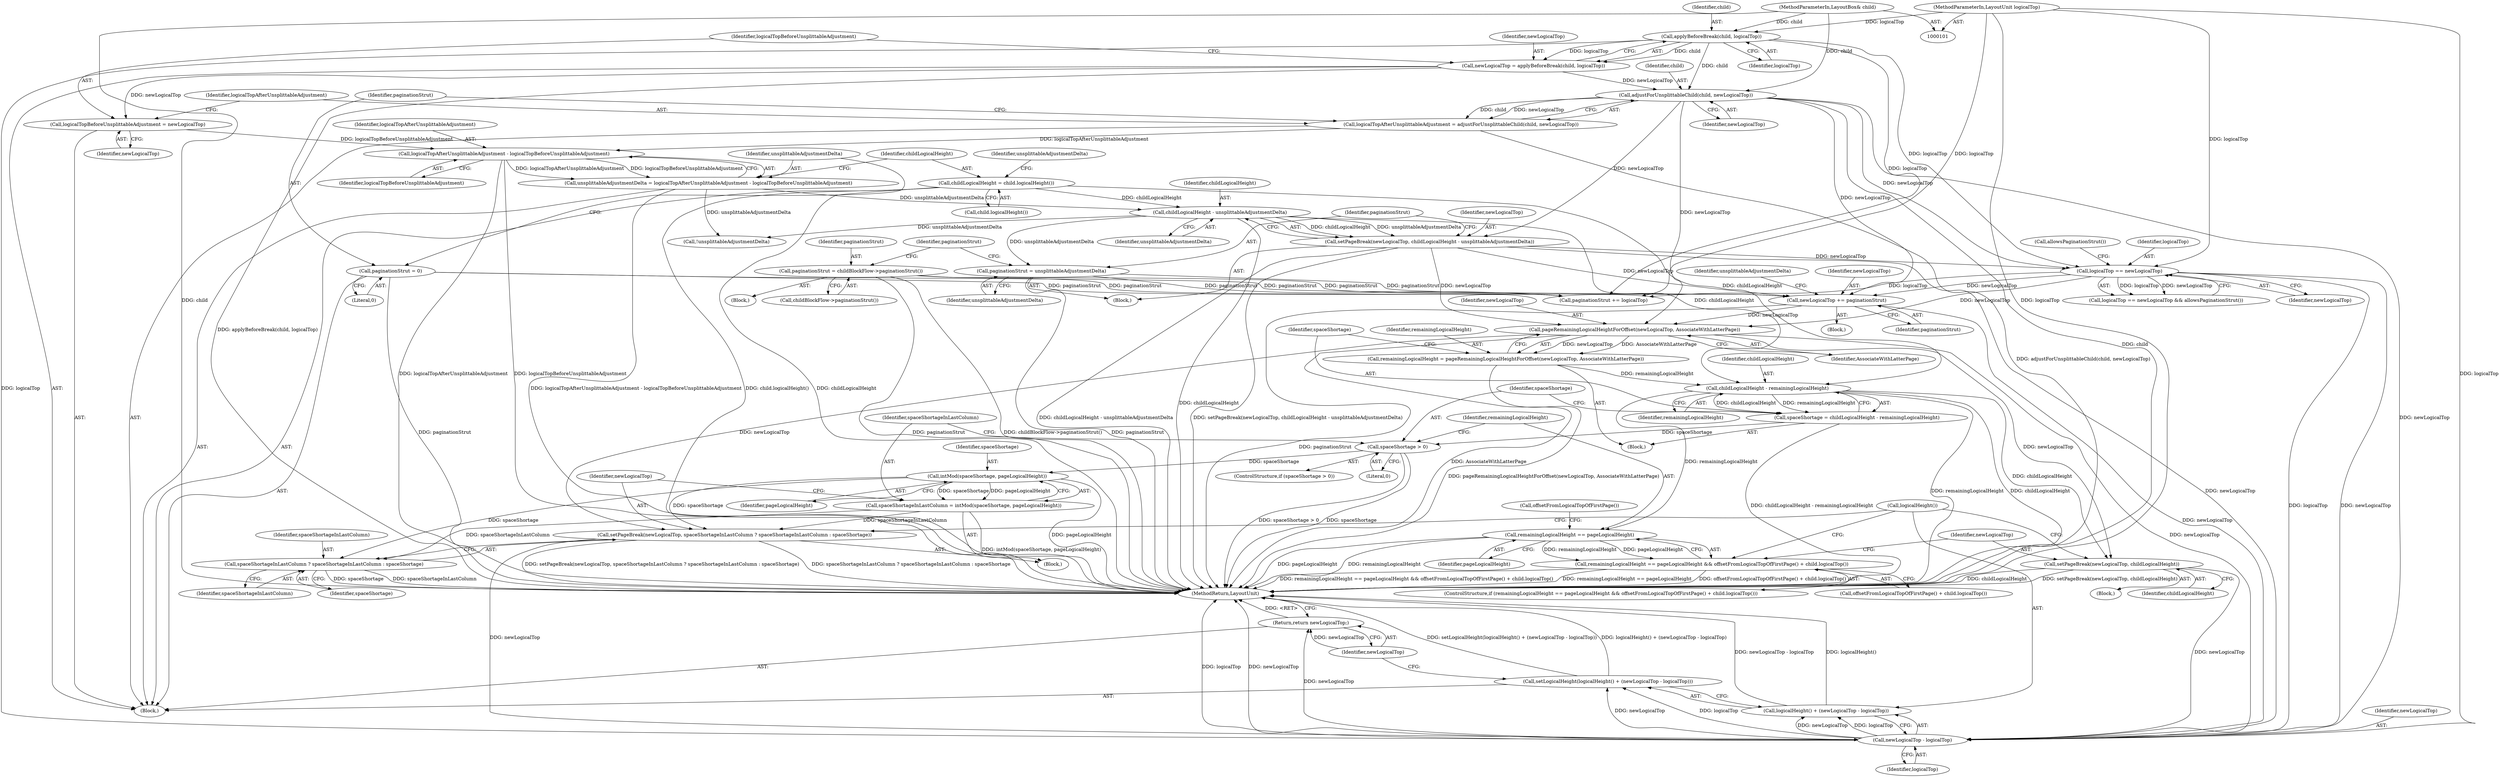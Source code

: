 digraph "0_Chrome_ce70785c73a2b7cf2b34de0d8439ca31929b4743@API" {
"1000212" [label="(Call,childLogicalHeight - remainingLogicalHeight)"];
"1000150" [label="(Call,childLogicalHeight - unsplittableAdjustmentDelta)"];
"1000142" [label="(Call,childLogicalHeight = child.logicalHeight())"];
"1000136" [label="(Call,unsplittableAdjustmentDelta = logicalTopAfterUnsplittableAdjustment - logicalTopBeforeUnsplittableAdjustment)"];
"1000138" [label="(Call,logicalTopAfterUnsplittableAdjustment - logicalTopBeforeUnsplittableAdjustment)"];
"1000126" [label="(Call,logicalTopAfterUnsplittableAdjustment = adjustForUnsplittableChild(child, newLogicalTop))"];
"1000128" [label="(Call,adjustForUnsplittableChild(child, newLogicalTop))"];
"1000118" [label="(Call,applyBeforeBreak(child, logicalTop))"];
"1000103" [label="(MethodParameterIn,LayoutBox& child)"];
"1000102" [label="(MethodParameterIn,LayoutUnit logicalTop)"];
"1000116" [label="(Call,newLogicalTop = applyBeforeBreak(child, logicalTop))"];
"1000122" [label="(Call,logicalTopBeforeUnsplittableAdjustment = newLogicalTop)"];
"1000204" [label="(Call,remainingLogicalHeight = pageRemainingLogicalHeightForOffset(newLogicalTop, AssociateWithLatterPage))"];
"1000206" [label="(Call,pageRemainingLogicalHeightForOffset(newLogicalTop, AssociateWithLatterPage))"];
"1000193" [label="(Call,newLogicalTop += paginationStrut)"];
"1000132" [label="(Call,paginationStrut = 0)"];
"1000153" [label="(Call,paginationStrut = unsplittableAdjustmentDelta)"];
"1000162" [label="(Call,paginationStrut = childBlockFlow->paginationStrut())"];
"1000148" [label="(Call,setPageBreak(newLogicalTop, childLogicalHeight - unsplittableAdjustmentDelta))"];
"1000172" [label="(Call,logicalTop == newLogicalTop)"];
"1000210" [label="(Call,spaceShortage = childLogicalHeight - remainingLogicalHeight)"];
"1000216" [label="(Call,spaceShortage > 0)"];
"1000223" [label="(Call,intMod(spaceShortage, pageLogicalHeight))"];
"1000221" [label="(Call,spaceShortageInLastColumn = intMod(spaceShortage, pageLogicalHeight))"];
"1000226" [label="(Call,setPageBreak(newLogicalTop, spaceShortageInLastColumn ? spaceShortageInLastColumn : spaceShortage))"];
"1000248" [label="(Call,newLogicalTop - logicalTop)"];
"1000245" [label="(Call,setLogicalHeight(logicalHeight() + (newLogicalTop - logicalTop)))"];
"1000246" [label="(Call,logicalHeight() + (newLogicalTop - logicalTop))"];
"1000251" [label="(Return,return newLogicalTop;)"];
"1000228" [label="(Call,spaceShortageInLastColumn ? spaceShortageInLastColumn : spaceShortage)"];
"1000235" [label="(Call,remainingLogicalHeight == pageLogicalHeight)"];
"1000234" [label="(Call,remainingLogicalHeight == pageLogicalHeight && offsetFromLogicalTopOfFirstPage() + child.logicalTop())"];
"1000242" [label="(Call,setPageBreak(newLogicalTop, childLogicalHeight))"];
"1000195" [label="(Identifier,paginationStrut)"];
"1000204" [label="(Call,remainingLogicalHeight = pageRemainingLogicalHeightForOffset(newLogicalTop, AssociateWithLatterPage))"];
"1000225" [label="(Identifier,pageLogicalHeight)"];
"1000172" [label="(Call,logicalTop == newLogicalTop)"];
"1000132" [label="(Call,paginationStrut = 0)"];
"1000234" [label="(Call,remainingLogicalHeight == pageLogicalHeight && offsetFromLogicalTopOfFirstPage() + child.logicalTop())"];
"1000130" [label="(Identifier,newLogicalTop)"];
"1000103" [label="(MethodParameterIn,LayoutBox& child)"];
"1000105" [label="(Block,)"];
"1000251" [label="(Return,return newLogicalTop;)"];
"1000162" [label="(Call,paginationStrut = childBlockFlow->paginationStrut())"];
"1000248" [label="(Call,newLogicalTop - logicalTop)"];
"1000242" [label="(Call,setPageBreak(newLogicalTop, childLogicalHeight))"];
"1000122" [label="(Call,logicalTopBeforeUnsplittableAdjustment = newLogicalTop)"];
"1000116" [label="(Call,newLogicalTop = applyBeforeBreak(child, logicalTop))"];
"1000194" [label="(Identifier,newLogicalTop)"];
"1000198" [label="(Identifier,unsplittableAdjustmentDelta)"];
"1000175" [label="(Call,allowsPaginationStrut())"];
"1000137" [label="(Identifier,unsplittableAdjustmentDelta)"];
"1000219" [label="(Block,)"];
"1000215" [label="(ControlStructure,if (spaceShortage > 0))"];
"1000150" [label="(Call,childLogicalHeight - unsplittableAdjustmentDelta)"];
"1000212" [label="(Call,childLogicalHeight - remainingLogicalHeight)"];
"1000253" [label="(MethodReturn,LayoutUnit)"];
"1000226" [label="(Call,setPageBreak(newLogicalTop, spaceShortageInLastColumn ? spaceShortageInLastColumn : spaceShortage))"];
"1000154" [label="(Identifier,paginationStrut)"];
"1000224" [label="(Identifier,spaceShortage)"];
"1000152" [label="(Identifier,unsplittableAdjustmentDelta)"];
"1000246" [label="(Call,logicalHeight() + (newLogicalTop - logicalTop))"];
"1000243" [label="(Identifier,newLogicalTop)"];
"1000247" [label="(Call,logicalHeight())"];
"1000222" [label="(Identifier,spaceShortageInLastColumn)"];
"1000207" [label="(Identifier,newLogicalTop)"];
"1000193" [label="(Call,newLogicalTop += paginationStrut)"];
"1000126" [label="(Call,logicalTopAfterUnsplittableAdjustment = adjustForUnsplittableChild(child, newLogicalTop))"];
"1000151" [label="(Identifier,childLogicalHeight)"];
"1000216" [label="(Call,spaceShortage > 0)"];
"1000148" [label="(Call,setPageBreak(newLogicalTop, childLogicalHeight - unsplittableAdjustmentDelta))"];
"1000147" [label="(Block,)"];
"1000239" [label="(Call,offsetFromLogicalTopOfFirstPage())"];
"1000177" [label="(Call,paginationStrut += logicalTop)"];
"1000146" [label="(Identifier,unsplittableAdjustmentDelta)"];
"1000161" [label="(Block,)"];
"1000133" [label="(Identifier,paginationStrut)"];
"1000227" [label="(Identifier,newLogicalTop)"];
"1000149" [label="(Identifier,newLogicalTop)"];
"1000139" [label="(Identifier,logicalTopAfterUnsplittableAdjustment)"];
"1000163" [label="(Identifier,paginationStrut)"];
"1000155" [label="(Identifier,unsplittableAdjustmentDelta)"];
"1000250" [label="(Identifier,logicalTop)"];
"1000192" [label="(Block,)"];
"1000206" [label="(Call,pageRemainingLogicalHeightForOffset(newLogicalTop, AssociateWithLatterPage))"];
"1000153" [label="(Call,paginationStrut = unsplittableAdjustmentDelta)"];
"1000236" [label="(Identifier,remainingLogicalHeight)"];
"1000228" [label="(Call,spaceShortageInLastColumn ? spaceShortageInLastColumn : spaceShortage)"];
"1000230" [label="(Identifier,spaceShortageInLastColumn)"];
"1000124" [label="(Identifier,newLogicalTop)"];
"1000233" [label="(ControlStructure,if (remainingLogicalHeight == pageLogicalHeight && offsetFromLogicalTopOfFirstPage() + child.logicalTop()))"];
"1000218" [label="(Literal,0)"];
"1000221" [label="(Call,spaceShortageInLastColumn = intMod(spaceShortage, pageLogicalHeight))"];
"1000140" [label="(Identifier,logicalTopBeforeUnsplittableAdjustment)"];
"1000164" [label="(Call,childBlockFlow->paginationStrut())"];
"1000245" [label="(Call,setLogicalHeight(logicalHeight() + (newLogicalTop - logicalTop)))"];
"1000171" [label="(Call,logicalTop == newLogicalTop && allowsPaginationStrut())"];
"1000235" [label="(Call,remainingLogicalHeight == pageLogicalHeight)"];
"1000129" [label="(Identifier,child)"];
"1000238" [label="(Call,offsetFromLogicalTopOfFirstPage() + child.logicalTop())"];
"1000118" [label="(Call,applyBeforeBreak(child, logicalTop))"];
"1000214" [label="(Identifier,remainingLogicalHeight)"];
"1000136" [label="(Call,unsplittableAdjustmentDelta = logicalTopAfterUnsplittableAdjustment - logicalTopBeforeUnsplittableAdjustment)"];
"1000197" [label="(Call,!unsplittableAdjustmentDelta)"];
"1000249" [label="(Identifier,newLogicalTop)"];
"1000144" [label="(Call,child.logicalHeight())"];
"1000119" [label="(Identifier,child)"];
"1000120" [label="(Identifier,logicalTop)"];
"1000244" [label="(Identifier,childLogicalHeight)"];
"1000117" [label="(Identifier,newLogicalTop)"];
"1000229" [label="(Identifier,spaceShortageInLastColumn)"];
"1000166" [label="(Identifier,paginationStrut)"];
"1000143" [label="(Identifier,childLogicalHeight)"];
"1000128" [label="(Call,adjustForUnsplittableChild(child, newLogicalTop))"];
"1000138" [label="(Call,logicalTopAfterUnsplittableAdjustment - logicalTopBeforeUnsplittableAdjustment)"];
"1000241" [label="(Block,)"];
"1000223" [label="(Call,intMod(spaceShortage, pageLogicalHeight))"];
"1000208" [label="(Identifier,AssociateWithLatterPage)"];
"1000211" [label="(Identifier,spaceShortage)"];
"1000231" [label="(Identifier,spaceShortage)"];
"1000202" [label="(Block,)"];
"1000205" [label="(Identifier,remainingLogicalHeight)"];
"1000102" [label="(MethodParameterIn,LayoutUnit logicalTop)"];
"1000174" [label="(Identifier,newLogicalTop)"];
"1000210" [label="(Call,spaceShortage = childLogicalHeight - remainingLogicalHeight)"];
"1000237" [label="(Identifier,pageLogicalHeight)"];
"1000142" [label="(Call,childLogicalHeight = child.logicalHeight())"];
"1000213" [label="(Identifier,childLogicalHeight)"];
"1000127" [label="(Identifier,logicalTopAfterUnsplittableAdjustment)"];
"1000217" [label="(Identifier,spaceShortage)"];
"1000252" [label="(Identifier,newLogicalTop)"];
"1000123" [label="(Identifier,logicalTopBeforeUnsplittableAdjustment)"];
"1000173" [label="(Identifier,logicalTop)"];
"1000134" [label="(Literal,0)"];
"1000212" -> "1000210"  [label="AST: "];
"1000212" -> "1000214"  [label="CFG: "];
"1000213" -> "1000212"  [label="AST: "];
"1000214" -> "1000212"  [label="AST: "];
"1000210" -> "1000212"  [label="CFG: "];
"1000212" -> "1000253"  [label="DDG: remainingLogicalHeight"];
"1000212" -> "1000253"  [label="DDG: childLogicalHeight"];
"1000212" -> "1000210"  [label="DDG: childLogicalHeight"];
"1000212" -> "1000210"  [label="DDG: remainingLogicalHeight"];
"1000150" -> "1000212"  [label="DDG: childLogicalHeight"];
"1000142" -> "1000212"  [label="DDG: childLogicalHeight"];
"1000204" -> "1000212"  [label="DDG: remainingLogicalHeight"];
"1000212" -> "1000235"  [label="DDG: remainingLogicalHeight"];
"1000212" -> "1000242"  [label="DDG: childLogicalHeight"];
"1000150" -> "1000148"  [label="AST: "];
"1000150" -> "1000152"  [label="CFG: "];
"1000151" -> "1000150"  [label="AST: "];
"1000152" -> "1000150"  [label="AST: "];
"1000148" -> "1000150"  [label="CFG: "];
"1000150" -> "1000253"  [label="DDG: childLogicalHeight"];
"1000150" -> "1000148"  [label="DDG: childLogicalHeight"];
"1000150" -> "1000148"  [label="DDG: unsplittableAdjustmentDelta"];
"1000142" -> "1000150"  [label="DDG: childLogicalHeight"];
"1000136" -> "1000150"  [label="DDG: unsplittableAdjustmentDelta"];
"1000150" -> "1000153"  [label="DDG: unsplittableAdjustmentDelta"];
"1000150" -> "1000197"  [label="DDG: unsplittableAdjustmentDelta"];
"1000142" -> "1000105"  [label="AST: "];
"1000142" -> "1000144"  [label="CFG: "];
"1000143" -> "1000142"  [label="AST: "];
"1000144" -> "1000142"  [label="AST: "];
"1000146" -> "1000142"  [label="CFG: "];
"1000142" -> "1000253"  [label="DDG: child.logicalHeight()"];
"1000142" -> "1000253"  [label="DDG: childLogicalHeight"];
"1000136" -> "1000105"  [label="AST: "];
"1000136" -> "1000138"  [label="CFG: "];
"1000137" -> "1000136"  [label="AST: "];
"1000138" -> "1000136"  [label="AST: "];
"1000143" -> "1000136"  [label="CFG: "];
"1000136" -> "1000253"  [label="DDG: logicalTopAfterUnsplittableAdjustment - logicalTopBeforeUnsplittableAdjustment"];
"1000138" -> "1000136"  [label="DDG: logicalTopAfterUnsplittableAdjustment"];
"1000138" -> "1000136"  [label="DDG: logicalTopBeforeUnsplittableAdjustment"];
"1000136" -> "1000197"  [label="DDG: unsplittableAdjustmentDelta"];
"1000138" -> "1000140"  [label="CFG: "];
"1000139" -> "1000138"  [label="AST: "];
"1000140" -> "1000138"  [label="AST: "];
"1000138" -> "1000253"  [label="DDG: logicalTopAfterUnsplittableAdjustment"];
"1000138" -> "1000253"  [label="DDG: logicalTopBeforeUnsplittableAdjustment"];
"1000126" -> "1000138"  [label="DDG: logicalTopAfterUnsplittableAdjustment"];
"1000122" -> "1000138"  [label="DDG: logicalTopBeforeUnsplittableAdjustment"];
"1000126" -> "1000105"  [label="AST: "];
"1000126" -> "1000128"  [label="CFG: "];
"1000127" -> "1000126"  [label="AST: "];
"1000128" -> "1000126"  [label="AST: "];
"1000133" -> "1000126"  [label="CFG: "];
"1000126" -> "1000253"  [label="DDG: adjustForUnsplittableChild(child, newLogicalTop)"];
"1000128" -> "1000126"  [label="DDG: child"];
"1000128" -> "1000126"  [label="DDG: newLogicalTop"];
"1000128" -> "1000130"  [label="CFG: "];
"1000129" -> "1000128"  [label="AST: "];
"1000130" -> "1000128"  [label="AST: "];
"1000128" -> "1000253"  [label="DDG: child"];
"1000118" -> "1000128"  [label="DDG: child"];
"1000103" -> "1000128"  [label="DDG: child"];
"1000116" -> "1000128"  [label="DDG: newLogicalTop"];
"1000128" -> "1000148"  [label="DDG: newLogicalTop"];
"1000128" -> "1000172"  [label="DDG: newLogicalTop"];
"1000128" -> "1000193"  [label="DDG: newLogicalTop"];
"1000128" -> "1000206"  [label="DDG: newLogicalTop"];
"1000128" -> "1000248"  [label="DDG: newLogicalTop"];
"1000118" -> "1000116"  [label="AST: "];
"1000118" -> "1000120"  [label="CFG: "];
"1000119" -> "1000118"  [label="AST: "];
"1000120" -> "1000118"  [label="AST: "];
"1000116" -> "1000118"  [label="CFG: "];
"1000118" -> "1000116"  [label="DDG: child"];
"1000118" -> "1000116"  [label="DDG: logicalTop"];
"1000103" -> "1000118"  [label="DDG: child"];
"1000102" -> "1000118"  [label="DDG: logicalTop"];
"1000118" -> "1000172"  [label="DDG: logicalTop"];
"1000118" -> "1000177"  [label="DDG: logicalTop"];
"1000118" -> "1000248"  [label="DDG: logicalTop"];
"1000103" -> "1000101"  [label="AST: "];
"1000103" -> "1000253"  [label="DDG: child"];
"1000102" -> "1000101"  [label="AST: "];
"1000102" -> "1000253"  [label="DDG: logicalTop"];
"1000102" -> "1000172"  [label="DDG: logicalTop"];
"1000102" -> "1000177"  [label="DDG: logicalTop"];
"1000102" -> "1000248"  [label="DDG: logicalTop"];
"1000116" -> "1000105"  [label="AST: "];
"1000117" -> "1000116"  [label="AST: "];
"1000123" -> "1000116"  [label="CFG: "];
"1000116" -> "1000253"  [label="DDG: applyBeforeBreak(child, logicalTop)"];
"1000116" -> "1000122"  [label="DDG: newLogicalTop"];
"1000122" -> "1000105"  [label="AST: "];
"1000122" -> "1000124"  [label="CFG: "];
"1000123" -> "1000122"  [label="AST: "];
"1000124" -> "1000122"  [label="AST: "];
"1000127" -> "1000122"  [label="CFG: "];
"1000204" -> "1000202"  [label="AST: "];
"1000204" -> "1000206"  [label="CFG: "];
"1000205" -> "1000204"  [label="AST: "];
"1000206" -> "1000204"  [label="AST: "];
"1000211" -> "1000204"  [label="CFG: "];
"1000204" -> "1000253"  [label="DDG: pageRemainingLogicalHeightForOffset(newLogicalTop, AssociateWithLatterPage)"];
"1000206" -> "1000204"  [label="DDG: newLogicalTop"];
"1000206" -> "1000204"  [label="DDG: AssociateWithLatterPage"];
"1000206" -> "1000208"  [label="CFG: "];
"1000207" -> "1000206"  [label="AST: "];
"1000208" -> "1000206"  [label="AST: "];
"1000206" -> "1000253"  [label="DDG: AssociateWithLatterPage"];
"1000193" -> "1000206"  [label="DDG: newLogicalTop"];
"1000148" -> "1000206"  [label="DDG: newLogicalTop"];
"1000172" -> "1000206"  [label="DDG: newLogicalTop"];
"1000206" -> "1000226"  [label="DDG: newLogicalTop"];
"1000206" -> "1000242"  [label="DDG: newLogicalTop"];
"1000206" -> "1000248"  [label="DDG: newLogicalTop"];
"1000193" -> "1000192"  [label="AST: "];
"1000193" -> "1000195"  [label="CFG: "];
"1000194" -> "1000193"  [label="AST: "];
"1000195" -> "1000193"  [label="AST: "];
"1000198" -> "1000193"  [label="CFG: "];
"1000193" -> "1000253"  [label="DDG: paginationStrut"];
"1000132" -> "1000193"  [label="DDG: paginationStrut"];
"1000153" -> "1000193"  [label="DDG: paginationStrut"];
"1000162" -> "1000193"  [label="DDG: paginationStrut"];
"1000148" -> "1000193"  [label="DDG: newLogicalTop"];
"1000172" -> "1000193"  [label="DDG: newLogicalTop"];
"1000193" -> "1000248"  [label="DDG: newLogicalTop"];
"1000132" -> "1000105"  [label="AST: "];
"1000132" -> "1000134"  [label="CFG: "];
"1000133" -> "1000132"  [label="AST: "];
"1000134" -> "1000132"  [label="AST: "];
"1000137" -> "1000132"  [label="CFG: "];
"1000132" -> "1000253"  [label="DDG: paginationStrut"];
"1000132" -> "1000177"  [label="DDG: paginationStrut"];
"1000153" -> "1000147"  [label="AST: "];
"1000153" -> "1000155"  [label="CFG: "];
"1000154" -> "1000153"  [label="AST: "];
"1000155" -> "1000153"  [label="AST: "];
"1000166" -> "1000153"  [label="CFG: "];
"1000153" -> "1000253"  [label="DDG: paginationStrut"];
"1000153" -> "1000177"  [label="DDG: paginationStrut"];
"1000162" -> "1000161"  [label="AST: "];
"1000162" -> "1000164"  [label="CFG: "];
"1000163" -> "1000162"  [label="AST: "];
"1000164" -> "1000162"  [label="AST: "];
"1000166" -> "1000162"  [label="CFG: "];
"1000162" -> "1000253"  [label="DDG: childBlockFlow->paginationStrut()"];
"1000162" -> "1000253"  [label="DDG: paginationStrut"];
"1000162" -> "1000177"  [label="DDG: paginationStrut"];
"1000148" -> "1000147"  [label="AST: "];
"1000149" -> "1000148"  [label="AST: "];
"1000154" -> "1000148"  [label="CFG: "];
"1000148" -> "1000253"  [label="DDG: setPageBreak(newLogicalTop, childLogicalHeight - unsplittableAdjustmentDelta)"];
"1000148" -> "1000253"  [label="DDG: childLogicalHeight - unsplittableAdjustmentDelta"];
"1000148" -> "1000172"  [label="DDG: newLogicalTop"];
"1000148" -> "1000248"  [label="DDG: newLogicalTop"];
"1000172" -> "1000171"  [label="AST: "];
"1000172" -> "1000174"  [label="CFG: "];
"1000173" -> "1000172"  [label="AST: "];
"1000174" -> "1000172"  [label="AST: "];
"1000175" -> "1000172"  [label="CFG: "];
"1000171" -> "1000172"  [label="CFG: "];
"1000172" -> "1000171"  [label="DDG: logicalTop"];
"1000172" -> "1000171"  [label="DDG: newLogicalTop"];
"1000172" -> "1000177"  [label="DDG: logicalTop"];
"1000172" -> "1000248"  [label="DDG: newLogicalTop"];
"1000172" -> "1000248"  [label="DDG: logicalTop"];
"1000210" -> "1000202"  [label="AST: "];
"1000211" -> "1000210"  [label="AST: "];
"1000217" -> "1000210"  [label="CFG: "];
"1000210" -> "1000253"  [label="DDG: childLogicalHeight - remainingLogicalHeight"];
"1000210" -> "1000216"  [label="DDG: spaceShortage"];
"1000216" -> "1000215"  [label="AST: "];
"1000216" -> "1000218"  [label="CFG: "];
"1000217" -> "1000216"  [label="AST: "];
"1000218" -> "1000216"  [label="AST: "];
"1000222" -> "1000216"  [label="CFG: "];
"1000236" -> "1000216"  [label="CFG: "];
"1000216" -> "1000253"  [label="DDG: spaceShortage > 0"];
"1000216" -> "1000253"  [label="DDG: spaceShortage"];
"1000216" -> "1000223"  [label="DDG: spaceShortage"];
"1000223" -> "1000221"  [label="AST: "];
"1000223" -> "1000225"  [label="CFG: "];
"1000224" -> "1000223"  [label="AST: "];
"1000225" -> "1000223"  [label="AST: "];
"1000221" -> "1000223"  [label="CFG: "];
"1000223" -> "1000253"  [label="DDG: pageLogicalHeight"];
"1000223" -> "1000221"  [label="DDG: spaceShortage"];
"1000223" -> "1000221"  [label="DDG: pageLogicalHeight"];
"1000223" -> "1000226"  [label="DDG: spaceShortage"];
"1000223" -> "1000228"  [label="DDG: spaceShortage"];
"1000221" -> "1000219"  [label="AST: "];
"1000222" -> "1000221"  [label="AST: "];
"1000227" -> "1000221"  [label="CFG: "];
"1000221" -> "1000253"  [label="DDG: intMod(spaceShortage, pageLogicalHeight)"];
"1000221" -> "1000226"  [label="DDG: spaceShortageInLastColumn"];
"1000221" -> "1000228"  [label="DDG: spaceShortageInLastColumn"];
"1000226" -> "1000219"  [label="AST: "];
"1000226" -> "1000228"  [label="CFG: "];
"1000227" -> "1000226"  [label="AST: "];
"1000228" -> "1000226"  [label="AST: "];
"1000247" -> "1000226"  [label="CFG: "];
"1000226" -> "1000253"  [label="DDG: setPageBreak(newLogicalTop, spaceShortageInLastColumn ? spaceShortageInLastColumn : spaceShortage)"];
"1000226" -> "1000253"  [label="DDG: spaceShortageInLastColumn ? spaceShortageInLastColumn : spaceShortage"];
"1000226" -> "1000248"  [label="DDG: newLogicalTop"];
"1000248" -> "1000246"  [label="AST: "];
"1000248" -> "1000250"  [label="CFG: "];
"1000249" -> "1000248"  [label="AST: "];
"1000250" -> "1000248"  [label="AST: "];
"1000246" -> "1000248"  [label="CFG: "];
"1000248" -> "1000253"  [label="DDG: logicalTop"];
"1000248" -> "1000253"  [label="DDG: newLogicalTop"];
"1000248" -> "1000245"  [label="DDG: newLogicalTop"];
"1000248" -> "1000245"  [label="DDG: logicalTop"];
"1000248" -> "1000246"  [label="DDG: newLogicalTop"];
"1000248" -> "1000246"  [label="DDG: logicalTop"];
"1000242" -> "1000248"  [label="DDG: newLogicalTop"];
"1000248" -> "1000251"  [label="DDG: newLogicalTop"];
"1000245" -> "1000105"  [label="AST: "];
"1000245" -> "1000246"  [label="CFG: "];
"1000246" -> "1000245"  [label="AST: "];
"1000252" -> "1000245"  [label="CFG: "];
"1000245" -> "1000253"  [label="DDG: setLogicalHeight(logicalHeight() + (newLogicalTop - logicalTop))"];
"1000245" -> "1000253"  [label="DDG: logicalHeight() + (newLogicalTop - logicalTop)"];
"1000247" -> "1000246"  [label="AST: "];
"1000246" -> "1000253"  [label="DDG: newLogicalTop - logicalTop"];
"1000246" -> "1000253"  [label="DDG: logicalHeight()"];
"1000251" -> "1000105"  [label="AST: "];
"1000251" -> "1000252"  [label="CFG: "];
"1000252" -> "1000251"  [label="AST: "];
"1000253" -> "1000251"  [label="CFG: "];
"1000251" -> "1000253"  [label="DDG: <RET>"];
"1000252" -> "1000251"  [label="DDG: newLogicalTop"];
"1000228" -> "1000230"  [label="CFG: "];
"1000228" -> "1000231"  [label="CFG: "];
"1000229" -> "1000228"  [label="AST: "];
"1000230" -> "1000228"  [label="AST: "];
"1000231" -> "1000228"  [label="AST: "];
"1000228" -> "1000253"  [label="DDG: spaceShortageInLastColumn"];
"1000228" -> "1000253"  [label="DDG: spaceShortage"];
"1000235" -> "1000234"  [label="AST: "];
"1000235" -> "1000237"  [label="CFG: "];
"1000236" -> "1000235"  [label="AST: "];
"1000237" -> "1000235"  [label="AST: "];
"1000239" -> "1000235"  [label="CFG: "];
"1000234" -> "1000235"  [label="CFG: "];
"1000235" -> "1000253"  [label="DDG: pageLogicalHeight"];
"1000235" -> "1000253"  [label="DDG: remainingLogicalHeight"];
"1000235" -> "1000234"  [label="DDG: remainingLogicalHeight"];
"1000235" -> "1000234"  [label="DDG: pageLogicalHeight"];
"1000234" -> "1000233"  [label="AST: "];
"1000234" -> "1000238"  [label="CFG: "];
"1000238" -> "1000234"  [label="AST: "];
"1000243" -> "1000234"  [label="CFG: "];
"1000247" -> "1000234"  [label="CFG: "];
"1000234" -> "1000253"  [label="DDG: remainingLogicalHeight == pageLogicalHeight"];
"1000234" -> "1000253"  [label="DDG: offsetFromLogicalTopOfFirstPage() + child.logicalTop()"];
"1000234" -> "1000253"  [label="DDG: remainingLogicalHeight == pageLogicalHeight && offsetFromLogicalTopOfFirstPage() + child.logicalTop()"];
"1000242" -> "1000241"  [label="AST: "];
"1000242" -> "1000244"  [label="CFG: "];
"1000243" -> "1000242"  [label="AST: "];
"1000244" -> "1000242"  [label="AST: "];
"1000247" -> "1000242"  [label="CFG: "];
"1000242" -> "1000253"  [label="DDG: setPageBreak(newLogicalTop, childLogicalHeight)"];
"1000242" -> "1000253"  [label="DDG: childLogicalHeight"];
}
